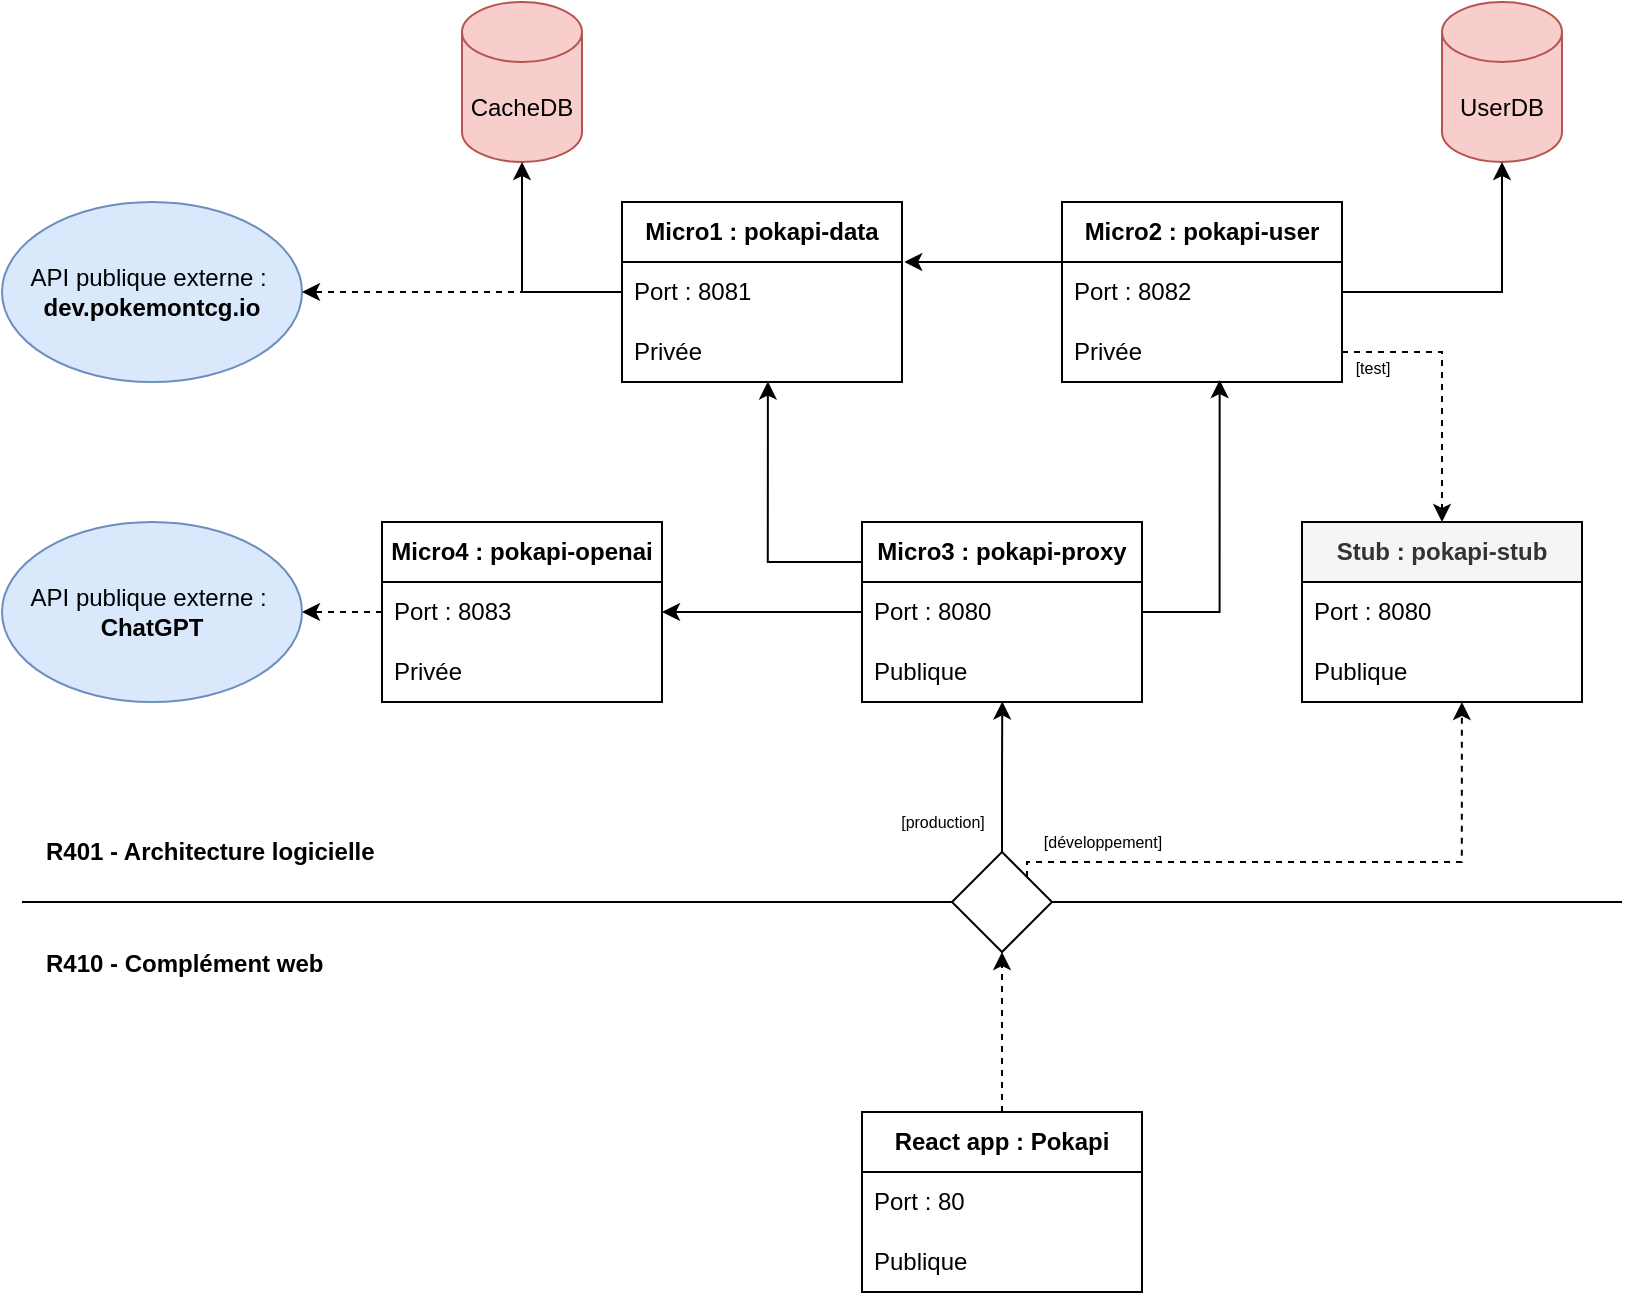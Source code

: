 <mxfile version="22.1.2" type="device">
  <diagram name="Page-1" id="jQ0r6rSDor7p6HtKbTRO">
    <mxGraphModel dx="2022" dy="809" grid="1" gridSize="10" guides="1" tooltips="1" connect="1" arrows="1" fold="1" page="1" pageScale="1" pageWidth="827" pageHeight="1169" math="0" shadow="0">
      <root>
        <mxCell id="0" />
        <mxCell id="1" parent="0" />
        <mxCell id="kWLSyBa7b6OA29GQqU44-12" value="UserDB" style="shape=cylinder3;whiteSpace=wrap;html=1;boundedLbl=1;backgroundOutline=1;size=15;fillColor=#f8cecc;strokeColor=#b85450;" parent="1" vertex="1">
          <mxGeometry x="670" y="30" width="60" height="80" as="geometry" />
        </mxCell>
        <mxCell id="kWLSyBa7b6OA29GQqU44-14" value="CacheDB" style="shape=cylinder3;whiteSpace=wrap;html=1;boundedLbl=1;backgroundOutline=1;size=15;fillColor=#f8cecc;strokeColor=#b85450;" parent="1" vertex="1">
          <mxGeometry x="180" y="30" width="60" height="80" as="geometry" />
        </mxCell>
        <mxCell id="kWLSyBa7b6OA29GQqU44-16" value="R401 - Architecture logicielle" style="text;html=1;strokeColor=none;fillColor=none;align=left;verticalAlign=middle;whiteSpace=wrap;rounded=0;fontStyle=1" parent="1" vertex="1">
          <mxGeometry x="-30" y="440" width="200" height="30" as="geometry" />
        </mxCell>
        <mxCell id="kWLSyBa7b6OA29GQqU44-17" value="R410 - Complément web" style="text;html=1;strokeColor=none;fillColor=none;align=left;verticalAlign=middle;whiteSpace=wrap;rounded=0;fontStyle=1" parent="1" vertex="1">
          <mxGeometry x="-30" y="496" width="200" height="30" as="geometry" />
        </mxCell>
        <mxCell id="fOnuyFW5hcLxaHzOQ1E5-2" value="API publique externe :&amp;nbsp;&lt;br&gt;&lt;b&gt;dev.pokemontcg.io&lt;/b&gt;" style="ellipse;whiteSpace=wrap;html=1;fillColor=#dae8fc;strokeColor=#6c8ebf;" parent="1" vertex="1">
          <mxGeometry x="-50" y="130" width="150" height="90" as="geometry" />
        </mxCell>
        <mxCell id="fOnuyFW5hcLxaHzOQ1E5-7" style="edgeStyle=orthogonalEdgeStyle;rounded=0;orthogonalLoop=1;jettySize=auto;html=1;dashed=1;" parent="1" source="fOnuyFW5hcLxaHzOQ1E5-3" target="fOnuyFW5hcLxaHzOQ1E5-2" edge="1">
          <mxGeometry relative="1" as="geometry" />
        </mxCell>
        <mxCell id="fOnuyFW5hcLxaHzOQ1E5-8" style="edgeStyle=orthogonalEdgeStyle;rounded=0;orthogonalLoop=1;jettySize=auto;html=1;" parent="1" source="fOnuyFW5hcLxaHzOQ1E5-3" target="kWLSyBa7b6OA29GQqU44-14" edge="1">
          <mxGeometry relative="1" as="geometry" />
        </mxCell>
        <mxCell id="fOnuyFW5hcLxaHzOQ1E5-3" value="&lt;b&gt;Micro1 : pokapi-data&lt;/b&gt;" style="swimlane;fontStyle=0;childLayout=stackLayout;horizontal=1;startSize=30;horizontalStack=0;resizeParent=1;resizeParentMax=0;resizeLast=0;collapsible=1;marginBottom=0;whiteSpace=wrap;html=1;" parent="1" vertex="1">
          <mxGeometry x="260" y="130" width="140" height="90" as="geometry">
            <mxRectangle x="270" y="90" width="160" height="30" as="alternateBounds" />
          </mxGeometry>
        </mxCell>
        <mxCell id="fOnuyFW5hcLxaHzOQ1E5-4" value="Port : 8081" style="text;strokeColor=none;fillColor=none;align=left;verticalAlign=middle;spacingLeft=4;spacingRight=4;overflow=hidden;points=[[0,0.5],[1,0.5]];portConstraint=eastwest;rotatable=0;whiteSpace=wrap;html=1;" parent="fOnuyFW5hcLxaHzOQ1E5-3" vertex="1">
          <mxGeometry y="30" width="140" height="30" as="geometry" />
        </mxCell>
        <mxCell id="fOnuyFW5hcLxaHzOQ1E5-18" value="Privée" style="text;strokeColor=none;fillColor=none;align=left;verticalAlign=middle;spacingLeft=4;spacingRight=4;overflow=hidden;points=[[0,0.5],[1,0.5]];portConstraint=eastwest;rotatable=0;whiteSpace=wrap;html=1;" parent="fOnuyFW5hcLxaHzOQ1E5-3" vertex="1">
          <mxGeometry y="60" width="140" height="30" as="geometry" />
        </mxCell>
        <mxCell id="fOnuyFW5hcLxaHzOQ1E5-13" style="edgeStyle=orthogonalEdgeStyle;rounded=0;orthogonalLoop=1;jettySize=auto;html=1;" parent="1" source="fOnuyFW5hcLxaHzOQ1E5-9" target="kWLSyBa7b6OA29GQqU44-12" edge="1">
          <mxGeometry relative="1" as="geometry" />
        </mxCell>
        <mxCell id="fOnuyFW5hcLxaHzOQ1E5-14" style="edgeStyle=orthogonalEdgeStyle;rounded=0;orthogonalLoop=1;jettySize=auto;html=1;entryX=1.008;entryY=-0.002;entryDx=0;entryDy=0;entryPerimeter=0;" parent="1" source="fOnuyFW5hcLxaHzOQ1E5-9" target="fOnuyFW5hcLxaHzOQ1E5-4" edge="1">
          <mxGeometry relative="1" as="geometry">
            <mxPoint x="410" y="160" as="targetPoint" />
            <Array as="points">
              <mxPoint x="420" y="160" />
              <mxPoint x="420" y="160" />
            </Array>
          </mxGeometry>
        </mxCell>
        <mxCell id="fOnuyFW5hcLxaHzOQ1E5-9" value="&lt;b&gt;Micro2 : pokapi-user&lt;/b&gt;" style="swimlane;fontStyle=0;childLayout=stackLayout;horizontal=1;startSize=30;horizontalStack=0;resizeParent=1;resizeParentMax=0;resizeLast=0;collapsible=1;marginBottom=0;whiteSpace=wrap;html=1;" parent="1" vertex="1">
          <mxGeometry x="480" y="130" width="140" height="90" as="geometry">
            <mxRectangle x="270" y="90" width="160" height="30" as="alternateBounds" />
          </mxGeometry>
        </mxCell>
        <mxCell id="fOnuyFW5hcLxaHzOQ1E5-10" value="Port : 8082" style="text;strokeColor=none;fillColor=none;align=left;verticalAlign=middle;spacingLeft=4;spacingRight=4;overflow=hidden;points=[[0,0.5],[1,0.5]];portConstraint=eastwest;rotatable=0;whiteSpace=wrap;html=1;" parent="fOnuyFW5hcLxaHzOQ1E5-9" vertex="1">
          <mxGeometry y="30" width="140" height="30" as="geometry" />
        </mxCell>
        <mxCell id="fOnuyFW5hcLxaHzOQ1E5-19" value="Privée" style="text;strokeColor=none;fillColor=none;align=left;verticalAlign=middle;spacingLeft=4;spacingRight=4;overflow=hidden;points=[[0,0.5],[1,0.5]];portConstraint=eastwest;rotatable=0;whiteSpace=wrap;html=1;" parent="fOnuyFW5hcLxaHzOQ1E5-9" vertex="1">
          <mxGeometry y="60" width="140" height="30" as="geometry" />
        </mxCell>
        <mxCell id="fOnuyFW5hcLxaHzOQ1E5-15" value="&lt;b&gt;Micro3 : pokapi-proxy&lt;/b&gt;" style="swimlane;fontStyle=0;childLayout=stackLayout;horizontal=1;startSize=30;horizontalStack=0;resizeParent=1;resizeParentMax=0;resizeLast=0;collapsible=1;marginBottom=0;whiteSpace=wrap;html=1;" parent="1" vertex="1">
          <mxGeometry x="380" y="290" width="140" height="90" as="geometry">
            <mxRectangle x="270" y="90" width="160" height="30" as="alternateBounds" />
          </mxGeometry>
        </mxCell>
        <mxCell id="fOnuyFW5hcLxaHzOQ1E5-16" value="Port : 8080" style="text;strokeColor=none;fillColor=none;align=left;verticalAlign=middle;spacingLeft=4;spacingRight=4;overflow=hidden;points=[[0,0.5],[1,0.5]];portConstraint=eastwest;rotatable=0;whiteSpace=wrap;html=1;" parent="fOnuyFW5hcLxaHzOQ1E5-15" vertex="1">
          <mxGeometry y="30" width="140" height="30" as="geometry" />
        </mxCell>
        <mxCell id="fOnuyFW5hcLxaHzOQ1E5-17" value="Publique" style="text;strokeColor=none;fillColor=none;align=left;verticalAlign=middle;spacingLeft=4;spacingRight=4;overflow=hidden;points=[[0,0.5],[1,0.5]];portConstraint=eastwest;rotatable=0;whiteSpace=wrap;html=1;" parent="fOnuyFW5hcLxaHzOQ1E5-15" vertex="1">
          <mxGeometry y="60" width="140" height="30" as="geometry" />
        </mxCell>
        <mxCell id="fOnuyFW5hcLxaHzOQ1E5-21" style="edgeStyle=orthogonalEdgeStyle;rounded=0;orthogonalLoop=1;jettySize=auto;html=1;entryX=0.521;entryY=0.993;entryDx=0;entryDy=0;entryPerimeter=0;" parent="1" source="fOnuyFW5hcLxaHzOQ1E5-15" target="fOnuyFW5hcLxaHzOQ1E5-18" edge="1">
          <mxGeometry relative="1" as="geometry">
            <Array as="points">
              <mxPoint x="333" y="310" />
            </Array>
          </mxGeometry>
        </mxCell>
        <mxCell id="fOnuyFW5hcLxaHzOQ1E5-23" style="edgeStyle=orthogonalEdgeStyle;rounded=0;orthogonalLoop=1;jettySize=auto;html=1;entryX=0.563;entryY=0.967;entryDx=0;entryDy=0;entryPerimeter=0;" parent="1" source="fOnuyFW5hcLxaHzOQ1E5-15" target="fOnuyFW5hcLxaHzOQ1E5-19" edge="1">
          <mxGeometry relative="1" as="geometry">
            <Array as="points">
              <mxPoint x="559" y="335" />
            </Array>
          </mxGeometry>
        </mxCell>
        <mxCell id="fOnuyFW5hcLxaHzOQ1E5-25" value="" style="endArrow=none;html=1;rounded=0;" parent="1" source="MNQDJvNVSztSQd1dMYfK-1" edge="1">
          <mxGeometry width="50" height="50" relative="1" as="geometry">
            <mxPoint x="50" y="480" as="sourcePoint" />
            <mxPoint x="760" y="480" as="targetPoint" />
          </mxGeometry>
        </mxCell>
        <mxCell id="fOnuyFW5hcLxaHzOQ1E5-26" style="edgeStyle=orthogonalEdgeStyle;rounded=0;orthogonalLoop=1;jettySize=auto;html=1;entryX=0.501;entryY=0.991;entryDx=0;entryDy=0;entryPerimeter=0;exitX=0.5;exitY=0;exitDx=0;exitDy=0;" parent="1" source="MNQDJvNVSztSQd1dMYfK-1" target="fOnuyFW5hcLxaHzOQ1E5-17" edge="1">
          <mxGeometry relative="1" as="geometry">
            <mxPoint x="450" y="420" as="sourcePoint" />
          </mxGeometry>
        </mxCell>
        <mxCell id="fOnuyFW5hcLxaHzOQ1E5-31" style="edgeStyle=orthogonalEdgeStyle;rounded=0;orthogonalLoop=1;jettySize=auto;html=1;dashed=1;entryX=0.5;entryY=1;entryDx=0;entryDy=0;" parent="1" source="fOnuyFW5hcLxaHzOQ1E5-27" target="MNQDJvNVSztSQd1dMYfK-1" edge="1">
          <mxGeometry relative="1" as="geometry">
            <mxPoint x="450" y="510" as="targetPoint" />
          </mxGeometry>
        </mxCell>
        <mxCell id="fOnuyFW5hcLxaHzOQ1E5-34" style="edgeStyle=orthogonalEdgeStyle;rounded=0;orthogonalLoop=1;jettySize=auto;html=1;entryX=1;entryY=0.5;entryDx=0;entryDy=0;dashed=1;exitX=0;exitY=0.5;exitDx=0;exitDy=0;" parent="1" source="rrUpM8OlmzmLycuHdLy6-2" target="fOnuyFW5hcLxaHzOQ1E5-33" edge="1">
          <mxGeometry relative="1" as="geometry" />
        </mxCell>
        <mxCell id="fOnuyFW5hcLxaHzOQ1E5-27" value="&lt;b&gt;React app : Pokapi&lt;/b&gt;" style="swimlane;fontStyle=0;childLayout=stackLayout;horizontal=1;startSize=30;horizontalStack=0;resizeParent=1;resizeParentMax=0;resizeLast=0;collapsible=1;marginBottom=0;whiteSpace=wrap;html=1;" parent="1" vertex="1">
          <mxGeometry x="380" y="585" width="140" height="90" as="geometry" />
        </mxCell>
        <mxCell id="fOnuyFW5hcLxaHzOQ1E5-28" value="Port : 80" style="text;strokeColor=none;fillColor=none;align=left;verticalAlign=middle;spacingLeft=4;spacingRight=4;overflow=hidden;points=[[0,0.5],[1,0.5]];portConstraint=eastwest;rotatable=0;whiteSpace=wrap;html=1;" parent="fOnuyFW5hcLxaHzOQ1E5-27" vertex="1">
          <mxGeometry y="30" width="140" height="30" as="geometry" />
        </mxCell>
        <mxCell id="fOnuyFW5hcLxaHzOQ1E5-29" value="Publique" style="text;strokeColor=none;fillColor=none;align=left;verticalAlign=middle;spacingLeft=4;spacingRight=4;overflow=hidden;points=[[0,0.5],[1,0.5]];portConstraint=eastwest;rotatable=0;whiteSpace=wrap;html=1;" parent="fOnuyFW5hcLxaHzOQ1E5-27" vertex="1">
          <mxGeometry y="60" width="140" height="30" as="geometry" />
        </mxCell>
        <mxCell id="fOnuyFW5hcLxaHzOQ1E5-33" value="API publique externe :&amp;nbsp;&lt;br&gt;&lt;b&gt;ChatGPT&lt;/b&gt;" style="ellipse;whiteSpace=wrap;html=1;fillColor=#dae8fc;strokeColor=#6c8ebf;" parent="1" vertex="1">
          <mxGeometry x="-50" y="290" width="150" height="90" as="geometry" />
        </mxCell>
        <mxCell id="fOnuyFW5hcLxaHzOQ1E5-35" value="&lt;b&gt;Stub : pokapi-stub&lt;/b&gt;" style="swimlane;fontStyle=0;childLayout=stackLayout;horizontal=1;startSize=30;horizontalStack=0;resizeParent=1;resizeParentMax=0;resizeLast=0;collapsible=1;marginBottom=0;whiteSpace=wrap;html=1;fillColor=#f5f5f5;fontColor=#333333;strokeColor=default;" parent="1" vertex="1">
          <mxGeometry x="600" y="290" width="140" height="90" as="geometry">
            <mxRectangle x="270" y="90" width="160" height="30" as="alternateBounds" />
          </mxGeometry>
        </mxCell>
        <mxCell id="fOnuyFW5hcLxaHzOQ1E5-36" value="Port : 8080" style="text;strokeColor=none;fillColor=none;align=left;verticalAlign=middle;spacingLeft=4;spacingRight=4;overflow=hidden;points=[[0,0.5],[1,0.5]];portConstraint=eastwest;rotatable=0;whiteSpace=wrap;html=1;" parent="fOnuyFW5hcLxaHzOQ1E5-35" vertex="1">
          <mxGeometry y="30" width="140" height="30" as="geometry" />
        </mxCell>
        <mxCell id="fOnuyFW5hcLxaHzOQ1E5-37" value="Publique" style="text;strokeColor=none;fillColor=none;align=left;verticalAlign=middle;spacingLeft=4;spacingRight=4;overflow=hidden;points=[[0,0.5],[1,0.5]];portConstraint=eastwest;rotatable=0;whiteSpace=wrap;html=1;" parent="fOnuyFW5hcLxaHzOQ1E5-35" vertex="1">
          <mxGeometry y="60" width="140" height="30" as="geometry" />
        </mxCell>
        <mxCell id="fOnuyFW5hcLxaHzOQ1E5-39" style="edgeStyle=orthogonalEdgeStyle;rounded=0;orthogonalLoop=1;jettySize=auto;html=1;entryX=0.571;entryY=1;entryDx=0;entryDy=0;entryPerimeter=0;dashed=1;exitX=1;exitY=0;exitDx=0;exitDy=0;" parent="1" source="MNQDJvNVSztSQd1dMYfK-1" target="fOnuyFW5hcLxaHzOQ1E5-37" edge="1">
          <mxGeometry relative="1" as="geometry">
            <mxPoint x="510" y="459.71" as="sourcePoint" />
            <mxPoint x="677.7" y="390.01" as="targetPoint" />
            <Array as="points">
              <mxPoint x="463" y="460" />
              <mxPoint x="680" y="460" />
            </Array>
          </mxGeometry>
        </mxCell>
        <mxCell id="fOnuyFW5hcLxaHzOQ1E5-40" value="[développement]" style="edgeLabel;html=1;align=center;verticalAlign=middle;resizable=0;points=[];fontSize=8;" parent="fOnuyFW5hcLxaHzOQ1E5-39" vertex="1" connectable="0">
          <mxGeometry x="-0.071" y="-2" relative="1" as="geometry">
            <mxPoint x="-97" y="-12" as="offset" />
          </mxGeometry>
        </mxCell>
        <mxCell id="MNQDJvNVSztSQd1dMYfK-3" value="[production]" style="edgeLabel;html=1;align=center;verticalAlign=middle;resizable=0;points=[];fontSize=8;" parent="fOnuyFW5hcLxaHzOQ1E5-39" vertex="1" connectable="0">
          <mxGeometry x="-0.071" y="-2" relative="1" as="geometry">
            <mxPoint x="-177" y="-22" as="offset" />
          </mxGeometry>
        </mxCell>
        <mxCell id="MNQDJvNVSztSQd1dMYfK-2" value="" style="endArrow=none;html=1;rounded=0;" parent="1" target="MNQDJvNVSztSQd1dMYfK-1" edge="1">
          <mxGeometry width="50" height="50" relative="1" as="geometry">
            <mxPoint x="-40" y="480" as="sourcePoint" />
            <mxPoint x="760" y="480" as="targetPoint" />
          </mxGeometry>
        </mxCell>
        <mxCell id="MNQDJvNVSztSQd1dMYfK-1" value="" style="rhombus;whiteSpace=wrap;html=1;" parent="1" vertex="1">
          <mxGeometry x="425" y="455" width="50" height="50" as="geometry" />
        </mxCell>
        <mxCell id="rrUpM8OlmzmLycuHdLy6-1" value="&lt;b&gt;Micro4&amp;nbsp;: pokapi-openai&lt;/b&gt;" style="swimlane;fontStyle=0;childLayout=stackLayout;horizontal=1;startSize=30;horizontalStack=0;resizeParent=1;resizeParentMax=0;resizeLast=0;collapsible=1;marginBottom=0;whiteSpace=wrap;html=1;" vertex="1" parent="1">
          <mxGeometry x="140" y="290" width="140" height="90" as="geometry">
            <mxRectangle x="270" y="90" width="160" height="30" as="alternateBounds" />
          </mxGeometry>
        </mxCell>
        <mxCell id="rrUpM8OlmzmLycuHdLy6-2" value="Port : 8083" style="text;strokeColor=none;fillColor=none;align=left;verticalAlign=middle;spacingLeft=4;spacingRight=4;overflow=hidden;points=[[0,0.5],[1,0.5]];portConstraint=eastwest;rotatable=0;whiteSpace=wrap;html=1;" vertex="1" parent="rrUpM8OlmzmLycuHdLy6-1">
          <mxGeometry y="30" width="140" height="30" as="geometry" />
        </mxCell>
        <mxCell id="rrUpM8OlmzmLycuHdLy6-3" value="Privée" style="text;strokeColor=none;fillColor=none;align=left;verticalAlign=middle;spacingLeft=4;spacingRight=4;overflow=hidden;points=[[0,0.5],[1,0.5]];portConstraint=eastwest;rotatable=0;whiteSpace=wrap;html=1;" vertex="1" parent="rrUpM8OlmzmLycuHdLy6-1">
          <mxGeometry y="60" width="140" height="30" as="geometry" />
        </mxCell>
        <mxCell id="rrUpM8OlmzmLycuHdLy6-5" style="edgeStyle=orthogonalEdgeStyle;rounded=0;orthogonalLoop=1;jettySize=auto;html=1;entryX=1;entryY=0.5;entryDx=0;entryDy=0;exitX=0;exitY=0.5;exitDx=0;exitDy=0;" edge="1" parent="1" source="fOnuyFW5hcLxaHzOQ1E5-16" target="rrUpM8OlmzmLycuHdLy6-2">
          <mxGeometry relative="1" as="geometry">
            <Array as="points">
              <mxPoint x="360" y="335" />
              <mxPoint x="360" y="335" />
            </Array>
            <mxPoint x="390" y="310" as="sourcePoint" />
            <mxPoint x="343" y="230" as="targetPoint" />
          </mxGeometry>
        </mxCell>
        <mxCell id="rrUpM8OlmzmLycuHdLy6-6" value="" style="endArrow=classic;html=1;rounded=0;exitX=1;exitY=0.5;exitDx=0;exitDy=0;entryX=0.5;entryY=0;entryDx=0;entryDy=0;dashed=1;" edge="1" parent="1" source="fOnuyFW5hcLxaHzOQ1E5-19" target="fOnuyFW5hcLxaHzOQ1E5-35">
          <mxGeometry width="50" height="50" relative="1" as="geometry">
            <mxPoint x="410" y="330" as="sourcePoint" />
            <mxPoint x="460" y="280" as="targetPoint" />
            <Array as="points">
              <mxPoint x="670" y="205" />
            </Array>
          </mxGeometry>
        </mxCell>
        <mxCell id="rrUpM8OlmzmLycuHdLy6-7" value="[test]" style="edgeLabel;html=1;align=center;verticalAlign=middle;resizable=0;points=[];fontSize=8;" vertex="1" connectable="0" parent="rrUpM8OlmzmLycuHdLy6-6">
          <mxGeometry x="0.203" relative="1" as="geometry">
            <mxPoint x="-35" y="-23" as="offset" />
          </mxGeometry>
        </mxCell>
      </root>
    </mxGraphModel>
  </diagram>
</mxfile>
